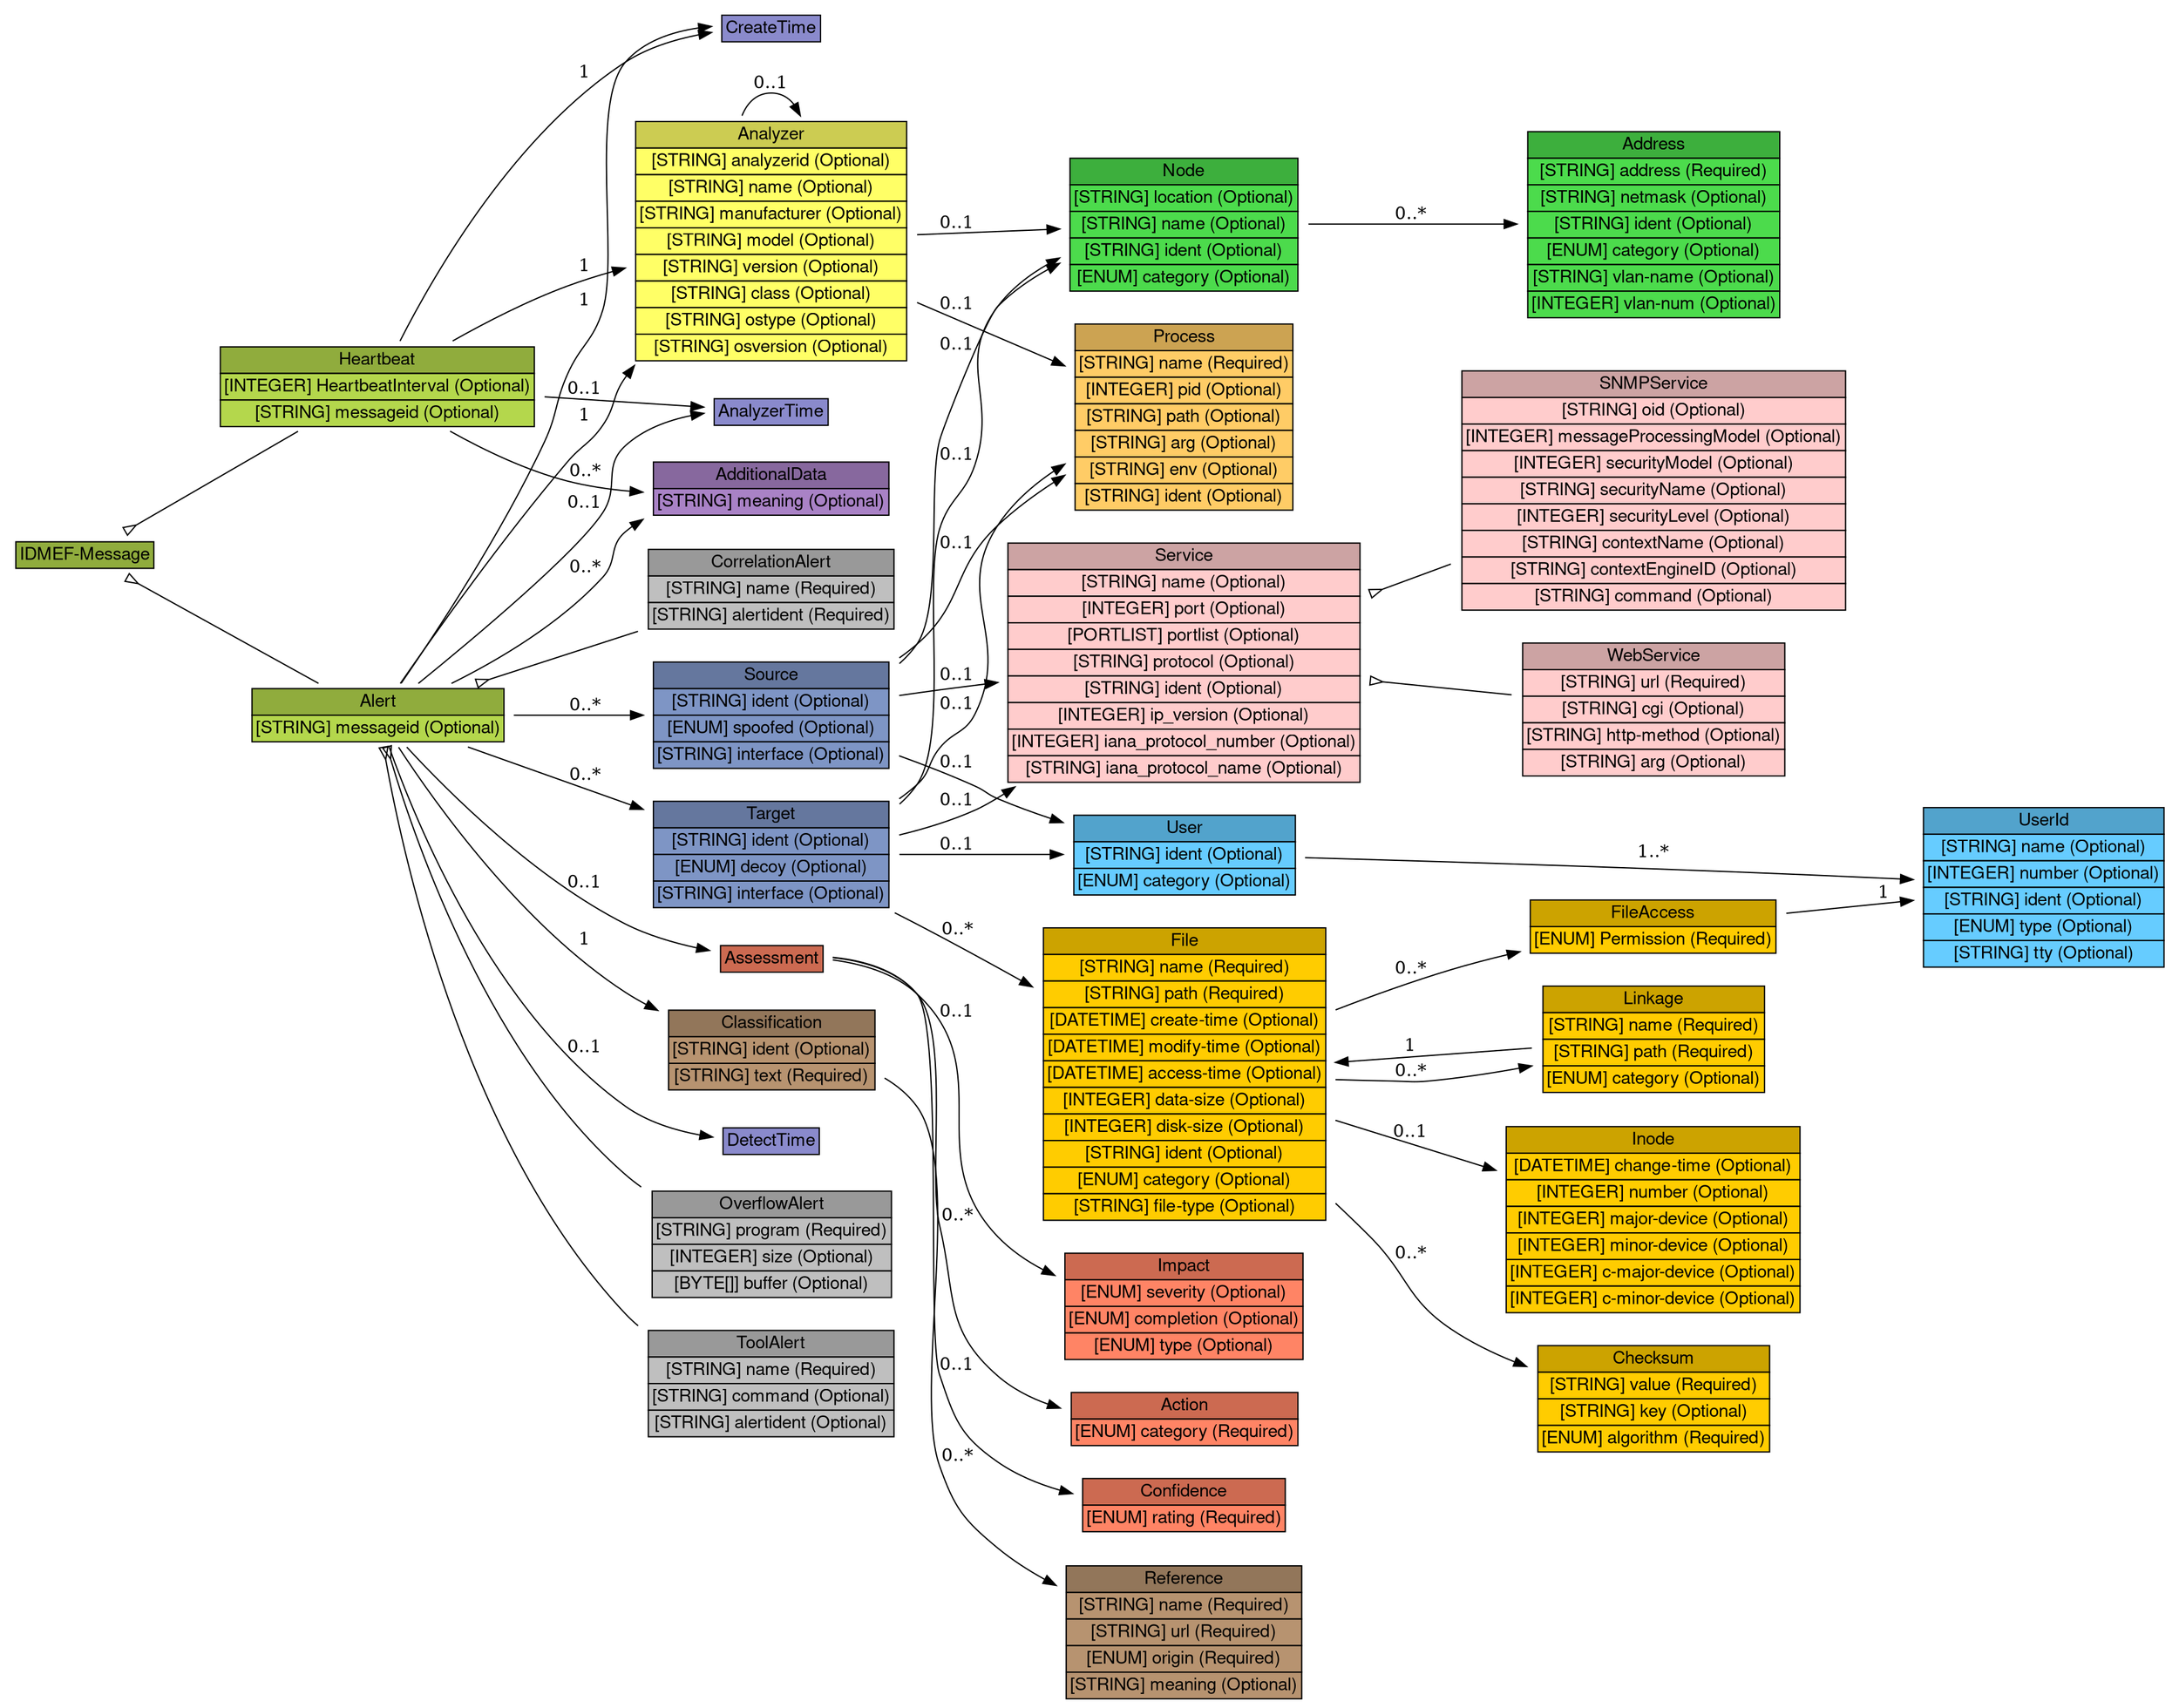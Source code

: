 digraph "IDMEF-Message" {
	graph [bb="0,0,1691,1341.5",
		rankdir=LR
	];
	node [label="\N"];
	"IDMEF-Message"	 [height=0.5,
		label=<<table BORDER="0" CELLBORDER="1" CELLSPACING="0"> <tr> <td BGCOLOR="#90ac3d" HREF="/idmef_parser/IDMEFv1/IDMEF-Message.html" TITLE="All IDMEF messages are instances of the IDMEF-Message class; it is the top-level class of the IDMEF data model, as well as the IDMEF DTD. There are currently two types (subclasses) of IDMEF-Message: Alert and Heartbeat. "><FONT FACE="Nimbus Sans L">IDMEF-Message</FONT></td> </tr>" %</table>>,
		pos="62.5,907.5",
		shape=plaintext,
		width=1.7361];
	Heartbeat	 [height=0.98611,
		label=<<table BORDER="0" CELLBORDER="1" CELLSPACING="0"> <tr> <td BGCOLOR="#90ac3d" HREF="/idmef_parser/IDMEFv1/Heartbeat.html" TITLE="Analyzers use Heartbeat messages to indicate their current status to managers. Heartbeats are intended to be sent in a regular period, say, every ten minutes or every hour. The receipt of a Heartbeat message from an analyzer indicates to the manager that the analyzer is up and running; lack of a Heartbeat message (or more likely, lack of some number of consecutive Heartbeat messages) indicates that the analyzer or its network connection has failed. "><FONT FACE="Nimbus Sans L">Heartbeat</FONT></td> </tr>" %<tr><td BGCOLOR="#b4d74c"  HREF="/idmef_parser/IDMEFv1/Heartbeat.html" TITLE="The interval in seconds at which heartbeats are generated."><FONT FACE="Nimbus Sans L">[INTEGER] HeartbeatInterval (Optional)</FONT></td></tr>%<tr><td BGCOLOR="#b4d74c"  HREF="/idmef_parser/IDMEFv1/Heartbeat.html" TITLE="A unique identifier for the heartbeat; see Section 3.2.9."><FONT FACE="Nimbus Sans L">[STRING] messageid (Optional)</FONT></td></tr>%</table>>,
		pos="293.5,1040.5",
		shape=plaintext,
		width=3.6528];
	"IDMEF-Message" -> Heartbeat	 [arrowtail=invempty,
		dir=back,
		pos="s,94.135,925.71 103.24,930.95 138.74,951.4 190.77,981.35 231.45,1004.8"];
	Alert	 [height=0.69444,
		label=<<table BORDER="0" CELLBORDER="1" CELLSPACING="0"> <tr> <td BGCOLOR="#90ac3d" HREF="/idmef_parser/IDMEFv1/Alert.html" TITLE="Generally, every time an analyzer detects an event that it has been configured to look for, it sends an Alert message to its manager(s). Depending on the analyzer, an Alert message may correspond to a single detected event or multiple detected events. Alerts occur asynchronously in response to outside events. "><FONT FACE="Nimbus Sans L">Alert</FONT></td> </tr>" %<tr><td BGCOLOR="#b4d74c"  HREF="/idmef_parser/IDMEFv1/Alert.html" TITLE="A unique identifier for the alert; see Section 3.2.9."><FONT FACE="Nimbus Sans L">[STRING] messageid (Optional)</FONT></td></tr>%</table>>,
		pos="293.5,780.5",
		shape=plaintext,
		width=2.9861];
	"IDMEF-Message" -> Alert	 [arrowtail=invempty,
		dir=back,
		pos="s,95.597,889.3 104.41,884.46 144.87,862.21 206,828.61 247.72,805.67"];
	Analyzer	 [height=2.7361,
		label=<<table BORDER="0" CELLBORDER="1" CELLSPACING="0"> <tr> <td BGCOLOR="#cccc52" HREF="/idmef_parser/IDMEFv1/Analyzer.html" TITLE="The Analyzer class identifies the analyzer from which the Alert or Heartbeat message originates. Only one analyzer may be encoded for each alert or heartbeat, and that MUST be the analyzer at which the alert or heartbeat originated. Although the IDMEF data model does not prevent the use of hierarchical intrusion detection systems (where alerts get relayed up the tree), it does not provide any way to record the identity of the &quot;relay&quot; analyzers along the path from the originating analyzer to the manager that ultimately receives the alert. "><FONT FACE="Nimbus Sans L">Analyzer</FONT></td> </tr>" %<tr><td BGCOLOR="#FFFF66"  HREF="/idmef_parser/IDMEFv1/Analyzer.html" TITLE="(but see below).  A unique identifier for the analyzer; see Section 3.2.9."><FONT FACE="Nimbus Sans L">[STRING] analyzerid (Optional)</FONT></td></tr>%<tr><td BGCOLOR="#FFFF66"  HREF="/idmef_parser/IDMEFv1/Analyzer.html" TITLE="An explicit name for the analyzer that may be easier to understand than the analyzerid."><FONT FACE="Nimbus Sans L">[STRING] name (Optional)</FONT></td></tr>%<tr><td BGCOLOR="#FFFF66"  HREF="/idmef_parser/IDMEFv1/Analyzer.html" TITLE="The manufacturer of the analyzer software and/or hardware."><FONT FACE="Nimbus Sans L">[STRING] manufacturer (Optional)</FONT></td></tr>%<tr><td BGCOLOR="#FFFF66"  HREF="/idmef_parser/IDMEFv1/Analyzer.html" TITLE="The model name/number of the analyzer software and/or hardware."><FONT FACE="Nimbus Sans L">[STRING] model (Optional)</FONT></td></tr>%<tr><td BGCOLOR="#FFFF66"  HREF="/idmef_parser/IDMEFv1/Analyzer.html" TITLE="The version number of the analyzer software and/or hardware."><FONT FACE="Nimbus Sans L">[STRING] version (Optional)</FONT></td></tr>%<tr><td BGCOLOR="#FFFF66"  HREF="/idmef_parser/IDMEFv1/Analyzer.html" TITLE="The class of analyzer software and/or hardware."><FONT FACE="Nimbus Sans L">[STRING] class (Optional)</FONT></td></tr>%<tr><td BGCOLOR="#FFFF66"  HREF="/idmef_parser/IDMEFv1/Analyzer.html" TITLE="Operating system name.  On POSIX 1003.1 compliant systems, this is the value returned in utsname.sysname by the uname() system call, or the output of the &quot;uname -s&quot; command."><FONT FACE="Nimbus Sans L">[STRING] ostype (Optional)</FONT></td></tr>%<tr><td BGCOLOR="#FFFF66"  HREF="/idmef_parser/IDMEFv1/Analyzer.html" TITLE="Operating system version.  On POSIX 1003.1 compliant systems, this is the value returned in utsname.release by the uname() system call, or the output of the &quot;uname -r&quot; command."><FONT FACE="Nimbus Sans L">[STRING] osversion (Optional)</FONT></td></tr>%</table>>,
		pos="598.5,1155.5",
		shape=plaintext,
		width=3.1806];
	Heartbeat -> Analyzer	 [label=1,
		lp="454.5,1134",
		pos="e,483.7,1132.5 352.23,1076.1 379.15,1091.2 411.92,1107.9 443,1119.5 452.94,1123.2 463.38,1126.6 473.96,1129.7"];
	CreateTime	 [height=0.5,
		label=<<table BORDER="0" CELLBORDER="1" CELLSPACING="0"> <tr> <td BGCOLOR="#8a8acc" HREF="/idmef_parser/IDMEFv1/CreateTime.html" TITLE="The CreateTime class is used to indicate the date and time the alert or heartbeat was created by the analyzer. "><FONT FACE="Nimbus Sans L">CreateTime</FONT></td> </tr>" %</table>>,
		pos="598.5,1323.5",
		shape=plaintext,
		width=1.3056];
	Heartbeat -> CreateTime	 [label=1,
		lp="454.5,1288",
		pos="e,551.27,1319.8 309.79,1076.1 337.34,1132.2 398.58,1240.4 484,1296.5 500.93,1307.6 521.94,1314.2 541.32,1318"];
	AnalyzerTime	 [height=0.5,
		label=<<table BORDER="0" CELLBORDER="1" CELLSPACING="0"> <tr> <td BGCOLOR="#8a8acc" HREF="/idmef_parser/IDMEFv1/AnalyzerTime.html" TITLE="The AnalyzerTime class is used to indicate the current date and time on the analyzer. Its values should be filled in as late as possible in the message transmission process, ideally immediately before placing the message &quot;on the wire&quot;. "><FONT FACE="Nimbus Sans L">AnalyzerTime</FONT></td> </tr>" %</table>>,
		pos="598.5,1020.5",
		shape=plaintext,
		width=1.4722];
	Heartbeat -> AnalyzerTime	 [label="0..1",
		lp="454.5,1038",
		pos="e,545.42,1024 425.06,1031.9 463.32,1029.4 503.38,1026.7 535.34,1024.6"];
	AdditionalData	 [height=0.69444,
		label=<<table BORDER="0" CELLBORDER="1" CELLSPACING="0"> <tr> <td BGCOLOR="#87689e" HREF="/idmef_parser/IDMEFv1/AdditionalData.html" TITLE="The AdditionalData class is used to provide information that cannot be represented by the data model. AdditionalData can be used to provide atomic data (integers, strings, etc.) in cases where only small amounts of additional information need to be sent; it can also be used to extend the data model and the DTD to support the transmission of complex data (such as packet headers). Detailed instructions for extending the data model and the DTD are provided in Section 5. "><FONT FACE="Nimbus Sans L">AdditionalData</FONT></td> </tr>" %<tr><td BGCOLOR="#a982c6"  HREF="/idmef_parser/IDMEFv1/AdditionalData.html" TITLE="A string describing the meaning of the element content. These values will be vendor/implementation dependent; the method for ensuring that managers understand the strings sent by analyzers is outside the scope of this specification.  A list of acceptable meaning keywords is not within the scope of the document, although later versions may undertake to establish such a list."><FONT FACE="Nimbus Sans L">[STRING] meaning (Optional)</FONT></td></tr>%</table>>,
		pos="598.5,959.5",
		shape=plaintext,
		width=2.7917];
	Heartbeat -> AdditionalData	 [label="0..*",
		lp="454.5,973",
		pos="e,497.63,957.14 350.17,1004.9 377.21,989.8 410.66,973.82 443,965.5 457.14,961.86 472.23,959.49 487.25,958.02"];
	Analyzer -> Analyzer	 [label="0..1",
		lp="598.5,1279.5",
		pos="e,621.21,1254.1 575.79,1254.1 580.1,1265 587.67,1272 598.5,1272 605.94,1272 611.85,1268.7 616.21,1263.1"];
	"Node"	 [height=1.5694,
		label=<<table BORDER="0" CELLBORDER="1" CELLSPACING="0"> <tr> <td BGCOLOR="#3daf3d" HREF="/idmef_parser/IDMEFv1/Node.html" TITLE="The Node class is used to identify hosts and other network devices (routers, switches, etc.). "><FONT FACE="Nimbus Sans L">Node</FONT></td> </tr>" %<tr><td BGCOLOR="#4cdb4c"  HREF="/idmef_parser/IDMEFv1/Node.html" TITLE="The location of the equipment."><FONT FACE="Nimbus Sans L">[STRING] location (Optional)</FONT></td></tr>%<tr><td BGCOLOR="#4cdb4c"  HREF="/idmef_parser/IDMEFv1/Node.html" TITLE="The name of the equipment.  This information MUST be provided if no Address information is given."><FONT FACE="Nimbus Sans L">[STRING] name (Optional)</FONT></td></tr>%<tr><td BGCOLOR="#4cdb4c"  HREF="/idmef_parser/IDMEFv1/Node.html" TITLE="A unique identifier for the node; see Section 3.2.9."><FONT FACE="Nimbus Sans L">[STRING] ident (Optional)</FONT></td></tr>%<tr><td BGCOLOR="#4cdb4c"  HREF="/idmef_parser/IDMEFv1/Node.html" TITLE="The &quot;domain&quot; from which the name information was obtained, if relevant.  The permitted values for this attribute are shown in the table below.  The default value is &quot;unknown&quot;. (See also Section 10 for extensions to the table.)"><FONT FACE="Nimbus Sans L">[ENUM] category (Optional)</FONT></td></tr>%</table>>,
		pos="918.5,1168.5",
		shape=plaintext,
		width=2.7083];
	Analyzer -> "Node"	 [label="0..1",
		lp="742.5,1169",
		pos="e,820.8,1164.5 713.12,1160.2 744.92,1161.4 779.33,1162.8 810.72,1164.1"];
	Process	 [height=2.1528,
		label=<<table BORDER="0" CELLBORDER="1" CELLSPACING="0"> <tr> <td BGCOLOR="#cca352" HREF="/idmef_parser/IDMEFv1/Process.html" TITLE="The Process class is used to describe processes being executed on sources, targets, and analyzers. "><FONT FACE="Nimbus Sans L">Process</FONT></td> </tr>" %<tr><td BGCOLOR="#FFCC66"  HREF="/idmef_parser/IDMEFv1/Process.html" TITLE="The name of the program being executed. This is a short name; path and argument information are provided elsewhere."><FONT FACE="Nimbus Sans L">[STRING] name (Required)</FONT></td></tr>%<tr><td BGCOLOR="#FFCC66"  HREF="/idmef_parser/IDMEFv1/Process.html" TITLE="The process identifier of the process."><FONT FACE="Nimbus Sans L">[INTEGER] pid (Optional)</FONT></td></tr>%<tr><td BGCOLOR="#FFCC66"  HREF="/idmef_parser/IDMEFv1/Process.html" TITLE="The full path of the program being executed."><FONT FACE="Nimbus Sans L">[STRING] path (Optional)</FONT></td></tr>%<tr><td BGCOLOR="#FFCC66"  HREF="/idmef_parser/IDMEFv1/Process.html" TITLE="A command-line argument to the program. Multiple arguments may be specified (they are assumed to have occurred in the same order they are provided) with multiple uses of arg."><FONT FACE="Nimbus Sans L">[STRING] arg (Optional)</FONT></td></tr>%<tr><td BGCOLOR="#FFCC66"  HREF="/idmef_parser/IDMEFv1/Process.html" TITLE="An environment string associated with the process; generally of the format &quot;VARIABLE=value&quot;.  Multiple environment strings may be specified with multiple uses of env."><FONT FACE="Nimbus Sans L">[STRING] env (Optional)</FONT></td></tr>%<tr><td BGCOLOR="#FFCC66"  HREF="/idmef_parser/IDMEFv1/Process.html" TITLE="A unique identifier for the process; see Section 3.2.9."><FONT FACE="Nimbus Sans L">[STRING] ident (Optional)</FONT></td></tr>%</table>>,
		pos="918.5,1016.5",
		shape=plaintext,
		width=2.5972];
	Analyzer -> Process	 [label="0..1",
		lp="742.5,1101",
		pos="e,824.93,1057.1 713.12,1105.7 746.5,1091.2 782.75,1075.5 815.38,1061.3"];
	Address	 [height=2.1528,
		label=<<table BORDER="0" CELLBORDER="1" CELLSPACING="0"> <tr> <td BGCOLOR="#3daf3d" HREF="/idmef_parser/IDMEFv1/Address.html" TITLE="The Address class is used to represent network, hardware, and application addresses. "><FONT FACE="Nimbus Sans L">Address</FONT></td> </tr>" %<tr><td BGCOLOR="#4cdb4c"  HREF="/idmef_parser/IDMEFv1/Address.html" TITLE="The address information.  The format of this data is governed by the category attribute."><FONT FACE="Nimbus Sans L">[STRING] address (Required)</FONT></td></tr>%<tr><td BGCOLOR="#4cdb4c"  HREF="/idmef_parser/IDMEFv1/Address.html" TITLE="The network mask for the address, if appropriate."><FONT FACE="Nimbus Sans L">[STRING] netmask (Optional)</FONT></td></tr>%<tr><td BGCOLOR="#4cdb4c"  HREF="/idmef_parser/IDMEFv1/Address.html" TITLE="A unique identifier for the address; see Section 3.2.9."><FONT FACE="Nimbus Sans L">[STRING] ident (Optional)</FONT></td></tr>%<tr><td BGCOLOR="#4cdb4c"  HREF="/idmef_parser/IDMEFv1/Address.html" TITLE="The type of address represented.  The permitted values for this attribute are shown below.  The default value is &quot;unknown&quot;.  (See also Section 10.)"><FONT FACE="Nimbus Sans L">[ENUM] category (Optional)</FONT></td></tr>%<tr><td BGCOLOR="#4cdb4c"  HREF="/idmef_parser/IDMEFv1/Address.html" TITLE="The name of the Virtual LAN to which the address belongs."><FONT FACE="Nimbus Sans L">[STRING] vlan-name (Optional)</FONT></td></tr>%<tr><td BGCOLOR="#4cdb4c"  HREF="/idmef_parser/IDMEFv1/Address.html" TITLE="The number of the Virtual LAN to which the address belongs."><FONT FACE="Nimbus Sans L">[INTEGER] vlan-num (Optional)</FONT></td></tr>%</table>>,
		pos="1283,1168.5",
		shape=plaintext,
		width=2.9861];
	"Node" -> Address	 [label="0..*",
		lp="1094.5,1176",
		pos="e,1175.4,1168.5 1016.2,1168.5 1062.1,1168.5 1117.1,1168.5 1165.3,1168.5"];
	Alert -> Analyzer	 [label=1,
		lp="454.5,1017",
		pos="e,491.02,1056.7 311.92,805.62 339.91,843.68 394.99,918.16 443,980.5 453.04,993.53 457.31,995.53 466,1009.5 475.87,1025.4 473.01,\
1032.4 484,1047.5 484.28,1047.9 484.56,1048.3 484.85,1048.7"];
	Alert -> CreateTime	 [label=1,
		lp="454.5,1108",
		pos="e,551.24,1324.6 311.41,805.74 338.69,845.04 391.08,923.91 425,996.5 435.53,1019 433.88,1026.4 443,1049.5 452.12,1072.6 459.66,1076.5 \
466,1100.5 477.14,1142.8 455.31,1263.5 484,1296.5 498.16,1312.8 520.15,1320.2 541.08,1323.4"];
	Alert -> AnalyzerTime	 [label="0..1",
		lp="454.5,949",
		pos="e,545.23,1018.8 329.43,805.59 368.14,834.33 429.15,884.83 466,941.5 479.33,962 465.85,977.11 484,993.5 498,1006.1 516.81,1013.2 \
535.14,1017"];
	Alert -> AdditionalData	 [label="0..*",
		lp="454.5,897",
		pos="e,497.85,935.19 348.76,805.52 385.64,824.41 433.2,853.25 466,889.5 478,902.76 470.29,914 484,925.5 485.74,926.96 487.55,928.36 489.4,\
929.7"];
	OverflowAlert	 [height=1.2778,
		label=<<table BORDER="0" CELLBORDER="1" CELLSPACING="0"> <tr> <td BGCOLOR="#999999" HREF="/idmef_parser/IDMEFv1/OverflowAlert.html" TITLE="The OverflowAlert carries additional information related to buffer overflow attacks. It is intended to enable an analyzer to provide the details of the overflow attack itself. "><FONT FACE="Nimbus Sans L">OverflowAlert</FONT></td> </tr>" %<tr><td BGCOLOR="#BFBFBF"  HREF="/idmef_parser/IDMEFv1/OverflowAlert.html" TITLE="The program that the overflow attack attempted to run (NOTE: this is not the program that was attacked)."><FONT FACE="Nimbus Sans L">[STRING] program (Required)</FONT></td></tr>%<tr><td BGCOLOR="#BFBFBF"  HREF="/idmef_parser/IDMEFv1/OverflowAlert.html" TITLE="The size, in bytes, of the overflow (i.e., the number of bytes the attacker sent)."><FONT FACE="Nimbus Sans L">[INTEGER] size (Optional)</FONT></td></tr>%<tr><td BGCOLOR="#BFBFBF"  HREF="/idmef_parser/IDMEFv1/OverflowAlert.html" TITLE="Some or all of the overflow data itself (dependent on how much the analyzer can capture)."><FONT FACE="Nimbus Sans L">[BYTE[]] buffer (Optional)</FONT></td></tr>%</table>>,
		pos="598.5,362.5",
		shape=plaintext,
		width=2.8194];
	Alert -> OverflowAlert	 [arrowtail=invempty,
		dir=back,
		pos="s,300.22,755.22 303.07,745.4 324.18,674.21 381.17,511.62 484,417.5 488.07,413.78 492.43,410.26 497,406.94"];
	ToolAlert	 [height=1.2778,
		label=<<table BORDER="0" CELLBORDER="1" CELLSPACING="0"> <tr> <td BGCOLOR="#999999" HREF="/idmef_parser/IDMEFv1/ToolAlert.html" TITLE="The ToolAlert class carries additional information related to the use of attack tools or malevolent programs such as Trojan horses and can be used by the analyzer when it is able to identify these tools. It is intended to group one or more previously-sent alerts together, to say &quot;these alerts were all the result of someone using this tool&quot;. "><FONT FACE="Nimbus Sans L">ToolAlert</FONT></td> </tr>" %<tr><td BGCOLOR="#BFBFBF"  HREF="/idmef_parser/IDMEFv1/ToolAlert.html" TITLE="The reason for grouping the alerts together, for example, the name of a particular tool."><FONT FACE="Nimbus Sans L">[STRING] name (Required)</FONT></td></tr>%<tr><td BGCOLOR="#BFBFBF"  HREF="/idmef_parser/IDMEFv1/ToolAlert.html" TITLE="The command or operation that the tool was asked to perform, for example, a BackOrifice ping."><FONT FACE="Nimbus Sans L">[STRING] command (Optional)</FONT></td></tr>%<tr><td BGCOLOR="#BFBFBF"  HREF="/idmef_parser/IDMEFv1/ToolAlert.html" TITLE="The list of alert identifiers that are related to this alert.  Because alert identifiers are only unique across the alerts sent by a single analyzer, the optional &quot;analyzerid&quot; attribute of &quot;alertident&quot; should be used to identify the analyzer that a particular alert came from.  If the &quot;analyzerid&quot; is not provided, the alert is assumed to have come from the same analyzer that is sending the ToolAlert."><FONT FACE="Nimbus Sans L">[STRING] alertident (Optional)</FONT></td></tr>%</table>>,
		pos="598.5,252.5",
		shape=plaintext,
		width=2.9028];
	Alert -> ToolAlert	 [arrowtail=invempty,
		dir=back,
		pos="s,297.12,755.25 298.76,745.28 313.2,659.81 360.95,438.81 484,307.5 487.09,304.2 490.42,301.08 493.93,298.12"];
	CorrelationAlert	 [height=0.98611,
		label=<<table BORDER="0" CELLBORDER="1" CELLSPACING="0"> <tr> <td BGCOLOR="#999999" HREF="/idmef_parser/IDMEFv1/CorrelationAlert.html" TITLE="The CorrelationAlert class carries additional information related to the correlation of alert information. It is intended to group one or more previously-sent alerts together, to say &quot;these alerts are all related&quot;. "><FONT FACE="Nimbus Sans L">CorrelationAlert</FONT></td> </tr>" %<tr><td BGCOLOR="#BFBFBF"  HREF="/idmef_parser/IDMEFv1/CorrelationAlert.html" TITLE="The reason for grouping the alerts together, for example, a particular correlation method."><FONT FACE="Nimbus Sans L">[STRING] name (Required)</FONT></td></tr>%<tr><td BGCOLOR="#BFBFBF"  HREF="/idmef_parser/IDMEFv1/CorrelationAlert.html" TITLE="The list of alert identifiers that are related to this alert.  Because alert identifiers are only unique across the alerts sent by a single analyzer, the optional &quot;analyzerid&quot; attribute of &quot;alertident&quot; should be used to identify the analyzer that a particular alert came from.  If the &quot;analyzerid&quot; is not provided, the alert is assumed to have come from the same analyzer that is sending the CorrelationAlert."><FONT FACE="Nimbus Sans L">[STRING] alertident (Required)</FONT></td></tr>%</table>>,
		pos="598.5,880.5",
		shape=plaintext,
		width=2.9028];
	Alert -> CorrelationAlert	 [arrowtail=invempty,
		dir=back,
		pos="s,370.07,805.61 379.91,808.83 415.39,820.46 456.78,834.04 493.95,846.22"];
	Classification	 [height=0.98611,
		label=<<table BORDER="0" CELLBORDER="1" CELLSPACING="0"> <tr> <td BGCOLOR="#92765a" HREF="/idmef_parser/IDMEFv1/Classification.html" TITLE="The Classification class provides the &quot;name&quot; of an alert, or other information allowing the manager to determine what it is. This name is chosen by the alert provider. "><FONT FACE="Nimbus Sans L">Classification</FONT></td> </tr>" %<tr><td BGCOLOR="#b79370"  HREF="/idmef_parser/IDMEFv1/Classification.html" TITLE="A unique identifier for this classification; see Section 3.2.9."><FONT FACE="Nimbus Sans L">[STRING] ident (Optional)</FONT></td></tr>%<tr><td BGCOLOR="#b79370"  HREF="/idmef_parser/IDMEFv1/Classification.html" TITLE="A vendor-provided string identifying the Alert message."><FONT FACE="Nimbus Sans L">[STRING] text (Required)</FONT></td></tr>%</table>>,
		pos="598.5,516.5",
		shape=plaintext,
		width=2.4722];
	Alert -> Classification	 [label=1,
		lp="454.5,599",
		pos="e,509.37,546.52 309.36,755.35 338.73,710.61 405.78,616.72 484,561.5 489.15,557.86 494.64,554.47 500.32,551.3"];
	DetectTime	 [height=0.5,
		label=<<table BORDER="0" CELLBORDER="1" CELLSPACING="0"> <tr> <td BGCOLOR="#8a8acc" HREF="/idmef_parser/IDMEFv1/DetectTime.html" TITLE="The DetectTime class is used to indicate the date and time that the event(s) producing an alert was detected by the analyzer. In the case of more than one event, it is the time that the first event was detected. (This may or may not be the same time as CreateTime; analyzers are not required to send alerts immediately upon detection). "><FONT FACE="Nimbus Sans L">DetectTime</FONT></td> </tr>" %</table>>,
		pos="598.5,444.5",
		shape=plaintext,
		width=1.2778];
	Alert -> DetectTime	 [label="0..1",
		lp="454.5,511",
		pos="e,552.44,447.16 301.42,755.44 321.54,696.05 380.5,546.16 484,471.5 500.93,459.28 522.6,452.52 542.52,448.8"];
	Source	 [height=1.2778,
		label=<<table BORDER="0" CELLBORDER="1" CELLSPACING="0"> <tr> <td BGCOLOR="#65779e" HREF="/idmef_parser/IDMEFv1/Source.html" TITLE="The Source class contains information about the possible source(s) of the event(s) that generated an alert. An event may have more than one source (e.g., in a distributed denial-of-service attack). "><FONT FACE="Nimbus Sans L">Source</FONT></td> </tr>" %<tr><td BGCOLOR="#7e95c5"  HREF="/idmef_parser/IDMEFv1/Source.html" TITLE="A unique identifier for this source; see Section 3.2.9."><FONT FACE="Nimbus Sans L">[STRING] ident (Optional)</FONT></td></tr>%<tr><td BGCOLOR="#7e95c5"  HREF="/idmef_parser/IDMEFv1/Source.html" TITLE="An indication of whether the source is, as far as the analyzer can determine, a spoofed address used for hiding the real origin of the attack.  The permitted values for this attribute are shown below.  The default value is &quot;unknown&quot;.  (See also Section 10.)"><FONT FACE="Nimbus Sans L">[ENUM] spoofed (Optional)</FONT></td></tr>%<tr><td BGCOLOR="#7e95c5"  HREF="/idmef_parser/IDMEFv1/Source.html" TITLE="May be used by a network-based analyzer with multiple interfaces to indicate which interface this source was seen on."><FONT FACE="Nimbus Sans L">[STRING] interface (Optional)</FONT></td></tr>%</table>>,
		pos="598.5,780.5",
		shape=plaintext,
		width=2.7778];
	Alert -> Source	 [label="0..*",
		lp="454.5,788",
		pos="e,498.32,780.5 401.03,780.5 429.21,780.5 459.65,780.5 487.98,780.5"];
	Target	 [height=1.2778,
		label=<<table BORDER="0" CELLBORDER="1" CELLSPACING="0"> <tr> <td BGCOLOR="#65779e" HREF="/idmef_parser/IDMEFv1/Target.html" TITLE="The Target class contains information about the possible target(s) of the event(s) that generated an alert. An event may have more than one target (e.g., in the case of a port sweep). "><FONT FACE="Nimbus Sans L">Target</FONT></td> </tr>" %<tr><td BGCOLOR="#7e95c5"  HREF="/idmef_parser/IDMEFv1/Target.html" TITLE="A unique identifier for this target, see Section 3.2.9."><FONT FACE="Nimbus Sans L">[STRING] ident (Optional)</FONT></td></tr>%<tr><td BGCOLOR="#7e95c5"  HREF="/idmef_parser/IDMEFv1/Target.html" TITLE="An indication of whether the target is, as far as the analyzer can determine, a decoy.  The permitted values for this attribute are shown below.  The default value is &quot;unknown&quot;.  (See also Section 10.)"><FONT FACE="Nimbus Sans L">[ENUM] decoy (Optional)</FONT></td></tr>%<tr><td BGCOLOR="#7e95c5"  HREF="/idmef_parser/IDMEFv1/Target.html" TITLE="May be used by a network-based analyzer with multiple interfaces to indicate which interface this target was seen on."><FONT FACE="Nimbus Sans L">[STRING] interface (Optional)</FONT></td></tr>%</table>>,
		pos="598.5,670.5",
		shape=plaintext,
		width=2.7778];
	Alert -> Target	 [label="0..*",
		lp="454.5,733",
		pos="e,498.27,706.65 363.09,755.4 400.28,741.99 446.91,725.17 488.84,710.05"];
	Assessment	 [height=0.5,
		label=<<table BORDER="0" CELLBORDER="1" CELLSPACING="0"> <tr> <td BGCOLOR="#cc6a51" HREF="/idmef_parser/IDMEFv1/Assessment.html" TITLE="The Assessment class is used to provide the analyzer&#39;s assessment of an event -- its impact, actions taken in response, and confidence. "><FONT FACE="Nimbus Sans L">Assessment</FONT></td> </tr>" %</table>>,
		pos="598.5,588.5",
		shape=plaintext,
		width=1.3472];
	Alert -> Assessment	 [label="0..1",
		lp="454.5,644",
		pos="e,549.9,594.63 315.09,755.29 347.82,718.74 413.68,651.46 484,615.5 501.26,606.67 521.47,600.68 540.06,596.63"];
	Reference	 [height=1.5694,
		label=<<table BORDER="0" CELLBORDER="1" CELLSPACING="0"> <tr> <td BGCOLOR="#92765a" HREF="/idmef_parser/IDMEFv1/Reference.html" TITLE="The Reference class provides the &quot;name&quot; of an alert, or other information allowing the manager to determine what it is. "><FONT FACE="Nimbus Sans L">Reference</FONT></td> </tr>" %<tr><td BGCOLOR="#b79370"  HREF="/idmef_parser/IDMEFv1/Reference.html" TITLE="The name of the alert, from one of the origins listed below."><FONT FACE="Nimbus Sans L">[STRING] name (Required)</FONT></td></tr>%<tr><td BGCOLOR="#b79370"  HREF="/idmef_parser/IDMEFv1/Reference.html" TITLE="A URL at which the manager (or the human operator of the manager) can find additional information about the alert.  The document pointed to by the URL may include an in-depth description of the attack, appropriate countermeasures, or other information deemed relevant by the vendor."><FONT FACE="Nimbus Sans L">[STRING] url (Required)</FONT></td></tr>%<tr><td BGCOLOR="#b79370"  HREF="/idmef_parser/IDMEFv1/Reference.html" TITLE="The source from which the name of the alert originates. The permitted values for this attribute are shown below.  The default value is &quot;unknown&quot;.  (See also Section 10.)"><FONT FACE="Nimbus Sans L">[ENUM] origin (Required)</FONT></td></tr>%<tr><td BGCOLOR="#b79370"  HREF="/idmef_parser/IDMEFv1/Reference.html" TITLE="The meaning of the reference, as understood by the alert provider.  This field is only valid if the value of the &lt;origin&gt; attribute is set to &quot;vendor-specific&quot; or &quot;user-specific&quot;."><FONT FACE="Nimbus Sans L">[STRING] meaning (Optional)</FONT></td></tr>%</table>>,
		pos="918.5,56.5",
		shape=plaintext,
		width=2.7917];
	Classification -> Reference	 [label="0..*",
		lp="742.5,197",
		pos="e,817.87,92.07 687.73,493.74 697.51,487.93 706.33,480.65 713,471.5 750,420.76 712.06,249.37 731,189.5 741.53,156.22 745.81,145.58 \
772,122.5 782.97,112.83 795.58,104.36 808.71,96.993"];
	Source -> "Node"	 [label="0..1",
		lp="742.5,1070",
		pos="e,820.9,1138.1 698.71,820.8 704.08,825.49 708.92,830.71 713,836.5 733.73,865.93 722.44,962.53 731,997.5 734,1009.8 763.29,1094.4 \
772,1103.5 783.28,1115.3 797.11,1125.2 811.72,1133.3"];
	Source -> Process	 [label="0..1",
		lp="742.5,914",
		pos="e,824.63,970.48 698.51,824.97 703.6,828.59 708.48,832.43 713,836.5 749.67,869.49 736.61,896.14 772,930.5 785.03,943.15 800.28,954.7 \
815.91,964.93"];
	User	 [height=0.98611,
		label=<<table BORDER="0" CELLBORDER="1" CELLSPACING="0"> <tr> <td BGCOLOR="#52a3cc" HREF="/idmef_parser/IDMEFv1/User.html" TITLE="The User class is used to describe users. It is primarily used as a &quot;container&quot; class for the UserId aggregate class, as shown in Figure 16. "><FONT FACE="Nimbus Sans L">User</FONT></td> </tr>" %<tr><td BGCOLOR="#66CCFF"  HREF="/idmef_parser/IDMEFv1/User.html" TITLE="A unique identifier for the user; see Section 3.2.9."><FONT FACE="Nimbus Sans L">[STRING] ident (Optional)</FONT></td></tr>%<tr><td BGCOLOR="#66CCFF"  HREF="/idmef_parser/IDMEFv1/User.html" TITLE="The type of user represented.  The permitted values for this attribute are shown below.  The default value is &quot;unknown&quot;. (See also Section 10.)"><FONT FACE="Nimbus Sans L">[ENUM] category (Optional)</FONT></td></tr>%</table>>,
		pos="918.5,670.5",
		shape=plaintext,
		width=2.6389];
	Source -> User	 [label="0..1",
		lp="742.5,741",
		pos="e,823.27,695.85 698.59,747.16 717.22,740.19 736.37,732.51 754,724.5 762.33,720.72 763.57,718.06 772,714.5 785.22,708.92 799.38,703.74 \
813.51,699.03"];
	Service	 [height=2.7361,
		label=<<table BORDER="0" CELLBORDER="1" CELLSPACING="0"> <tr> <td BGCOLOR="#cca3a3" HREF="/idmef_parser/IDMEFv1/Service.html" TITLE="The Service class describes network services on sources and targets. It can identify services by name, port, and protocol. When Service occurs as an aggregate class of Source, it is understood that the service is one from which activity of interest is originating; and that the service is &quot;attached&quot; to the Node, Process, and User information also contained in Source. Likewise, when Service occurs as an aggregate class of Target, it is understood that the service is one to which activity of interest is being directed; and that the service is &quot;attached&quot; to the Node, Process, and User information also contained in Target. If Service occurs in both Source and Target, then information in both locations should be the same. If information is the same in both locations and implementers wish to carry it in only one location, they should specify it as an aggregate of the Target class. "><FONT FACE="Nimbus Sans L">Service</FONT></td> </tr>" %<tr><td BGCOLOR="#FFCCCC"  HREF="/idmef_parser/IDMEFv1/Service.html" TITLE="The name of the service.  Whenever possible, the name from the IANA list of well-known ports SHOULD be used."><FONT FACE="Nimbus Sans L">[STRING] name (Optional)</FONT></td></tr>%<tr><td BGCOLOR="#FFCCCC"  HREF="/idmef_parser/IDMEFv1/Service.html" TITLE="The port number being used."><FONT FACE="Nimbus Sans L">[INTEGER] port (Optional)</FONT></td></tr>%<tr><td BGCOLOR="#FFCCCC"  HREF="/idmef_parser/IDMEFv1/Service.html" TITLE="A list of port numbers being used; see Section 3.2.8 for formatting rules.  If a portlist is given, the iana_protocol_number and iana_protocol_name MUST apply to all the elements of the list."><FONT FACE="Nimbus Sans L">[PORTLIST] portlist (Optional)</FONT></td></tr>%<tr><td BGCOLOR="#FFCCCC"  HREF="/idmef_parser/IDMEFv1/Service.html" TITLE="Additional information about the protocol being used.  The intent of the protocol field is to carry additional information related to the protocol being used when the &lt;Service&gt; attributes iana_protocol_number or/and iana_protocol_name are filed."><FONT FACE="Nimbus Sans L">[STRING] protocol (Optional)</FONT></td></tr>%<tr><td BGCOLOR="#FFCCCC"  HREF="/idmef_parser/IDMEFv1/Service.html" TITLE="A unique identifier for the service; see Section 3.2.9."><FONT FACE="Nimbus Sans L">[STRING] ident (Optional)</FONT></td></tr>%<tr><td BGCOLOR="#FFCCCC"  HREF="/idmef_parser/IDMEFv1/Service.html" TITLE="The IP version number."><FONT FACE="Nimbus Sans L">[INTEGER] ip_version (Optional)</FONT></td></tr>%<tr><td BGCOLOR="#FFCCCC"  HREF="/idmef_parser/IDMEFv1/Service.html" TITLE="The IANA protocol number."><FONT FACE="Nimbus Sans L">[INTEGER] iana_protocol_number (Optional)</FONT></td></tr>%<tr><td BGCOLOR="#FFCCCC"  HREF="/idmef_parser/IDMEFv1/Service.html" TITLE="The IANA protocol name."><FONT FACE="Nimbus Sans L">[STRING] iana_protocol_name (Optional)</FONT></td></tr>%</table>>,
		pos="918.5,822.5",
		shape=plaintext,
		width=4.0694];
	Source -> Service	 [label="0..1",
		lp="742.5,811",
		pos="e,771.82,805.76 698.65,795.98 709.56,797.55 720.51,799.09 731,800.5 741.03,801.85 751.37,803.19 761.8,804.5"];
	UserId	 [height=1.8611,
		label=<<table BORDER="0" CELLBORDER="1" CELLSPACING="0"> <tr> <td BGCOLOR="#52a3cc" HREF="/idmef_parser/IDMEFv1/UserId.html" TITLE="The UserId class provides specific information about a user. More than one UserId can be used within the User class to indicate attempts to transition from one user to another, or to provide complete information about a user&#39;s (or process&#39;) privileges. "><FONT FACE="Nimbus Sans L">UserId</FONT></td> </tr>" %<tr><td BGCOLOR="#66CCFF"  HREF="/idmef_parser/IDMEFv1/UserId.html" TITLE="A user or group name."><FONT FACE="Nimbus Sans L">[STRING] name (Optional)</FONT></td></tr>%<tr><td BGCOLOR="#66CCFF"  HREF="/idmef_parser/IDMEFv1/UserId.html" TITLE="A user or group number."><FONT FACE="Nimbus Sans L">[INTEGER] number (Optional)</FONT></td></tr>%<tr><td BGCOLOR="#66CCFF"  HREF="/idmef_parser/IDMEFv1/UserId.html" TITLE="A unique identifier for the user id, see Section 3.2.9."><FONT FACE="Nimbus Sans L">[STRING] ident (Optional)</FONT></td></tr>%<tr><td BGCOLOR="#66CCFF"  HREF="/idmef_parser/IDMEFv1/UserId.html" TITLE="The type of user information represented.  The permitted values for this attribute are shown below.  The default value is &quot;original-user&quot;.  (See also Section 10.)"><FONT FACE="Nimbus Sans L">[ENUM] type (Optional)</FONT></td></tr>%<tr><td BGCOLOR="#66CCFF"  HREF="/idmef_parser/IDMEFv1/UserId.html" TITLE="The tty the user is using."><FONT FACE="Nimbus Sans L">[STRING] tty (Optional)</FONT></td></tr>%</table>>,
		pos="1588.5,644.5",
		shape=plaintext,
		width=2.8472];
	User -> UserId	 [label="1..*",
		lp="1283,672",
		pos="e,1486,650.62 1013.8,667.88 1123.4,664.72 1308.8,658.88 1468,651.5 1470.6,651.38 1473.2,651.26 1475.8,651.13"];
	WebService	 [height=1.5694,
		label=<<table BORDER="0" CELLBORDER="1" CELLSPACING="0"> <tr> <td BGCOLOR="#cca3a3" HREF="/idmef_parser/IDMEFv1/WebService.html" TITLE="The WebService class carries additional information related to web traffic. "><FONT FACE="Nimbus Sans L">WebService</FONT></td> </tr>" %<tr><td BGCOLOR="#FFCCCC"  HREF="/idmef_parser/IDMEFv1/WebService.html" TITLE="The URL in the request."><FONT FACE="Nimbus Sans L">[STRING] url (Required)</FONT></td></tr>%<tr><td BGCOLOR="#FFCCCC"  HREF="/idmef_parser/IDMEFv1/WebService.html" TITLE="The CGI script in the request, without arguments."><FONT FACE="Nimbus Sans L">[STRING] cgi (Optional)</FONT></td></tr>%<tr><td BGCOLOR="#FFCCCC"  HREF="/idmef_parser/IDMEFv1/WebService.html" TITLE="The HTTP method (PUT, GET) used in the request."><FONT FACE="Nimbus Sans L">[STRING] http-method (Optional)</FONT></td></tr>%<tr><td BGCOLOR="#FFCCCC"  HREF="/idmef_parser/IDMEFv1/WebService.html" TITLE="The arguments to the CGI script."><FONT FACE="Nimbus Sans L">[STRING] arg (Optional)</FONT></td></tr>%</table>>,
		pos="1283,785.5",
		shape=plaintext,
		width=3.0694];
	Service -> WebService	 [arrowtail=invempty,
		dir=back,
		pos="s,1065.2,807.61 1075.3,806.58 1108,803.26 1141.9,799.83 1172.5,796.72"];
	SNMPService	 [height=2.7361,
		label=<<table BORDER="0" CELLBORDER="1" CELLSPACING="0"> <tr> <td BGCOLOR="#cca3a3" HREF="/idmef_parser/IDMEFv1/SNMPService.html" TITLE="The SNMPService class carries additional information related to SNMP traffic. The aggregate classes composing SNMPService must be interpreted as described in RFC 3411 [15] and RFC 3584 [16]. "><FONT FACE="Nimbus Sans L">SNMPService</FONT></td> </tr>" %<tr><td BGCOLOR="#FFCCCC"  HREF="/idmef_parser/IDMEFv1/SNMPService.html" TITLE="The object identifier in the request."><FONT FACE="Nimbus Sans L">[STRING] oid (Optional)</FONT></td></tr>%<tr><td BGCOLOR="#FFCCCC"  HREF="/idmef_parser/IDMEFv1/SNMPService.html" TITLE="The SNMP version, typically 0 for SNMPv1, 1 for SNMPv2c, 2 for SNMPv2u and SNMPv2*, and 3 for SNMPv3; see RFC 3411 [15] Section 5 for appropriate values."><FONT FACE="Nimbus Sans L">[INTEGER] messageProcessingModel (Optional)</FONT></td></tr>%<tr><td BGCOLOR="#FFCCCC"  HREF="/idmef_parser/IDMEFv1/SNMPService.html" TITLE="The identification of the security model in use, typically 0 for any, 1 for SNMPv1, 2 for SNMPv2c, and 3 for USM; see RFC 3411 [15] Section 5 for appropriate values."><FONT FACE="Nimbus Sans L">[INTEGER] securityModel (Optional)</FONT></td></tr>%<tr><td BGCOLOR="#FFCCCC"  HREF="/idmef_parser/IDMEFv1/SNMPService.html" TITLE="The object&#39;s security name; see RFC 3411 [15] Section 3.2.2."><FONT FACE="Nimbus Sans L">[STRING] securityName (Optional)</FONT></td></tr>%<tr><td BGCOLOR="#FFCCCC"  HREF="/idmef_parser/IDMEFv1/SNMPService.html" TITLE="The security level of the SNMP request; see RFC 3411 [15] Section 3.4.3."><FONT FACE="Nimbus Sans L">[INTEGER] securityLevel (Optional)</FONT></td></tr>%<tr><td BGCOLOR="#FFCCCC"  HREF="/idmef_parser/IDMEFv1/SNMPService.html" TITLE="The object&#39;s context name; see RFC 3411 [15] Section 3.3.3."><FONT FACE="Nimbus Sans L">[STRING] contextName (Optional)</FONT></td></tr>%<tr><td BGCOLOR="#FFCCCC"  HREF="/idmef_parser/IDMEFv1/SNMPService.html" TITLE="The object&#39;s context engine identifier; see RFC 3411 [15] Section 3.3.2."><FONT FACE="Nimbus Sans L">[STRING] contextEngineID (Optional)</FONT></td></tr>%<tr><td BGCOLOR="#FFCCCC"  HREF="/idmef_parser/IDMEFv1/SNMPService.html" TITLE="The command sent to the SNMP server (GET, SET, etc.)."><FONT FACE="Nimbus Sans L">[STRING] command (Optional)</FONT></td></tr>%</table>>,
		pos="1283,958.5",
		shape=plaintext,
		width=4.4167];
	Service -> SNMPService	 [arrowtail=invempty,
		dir=back,
		pos="s,1065.2,877.23 1074.7,880.79 1091,886.85 1107.5,893.02 1123.8,899.1"];
	Target -> "Node"	 [label="0..1",
		lp="742.5,986",
		pos="e,820.87,1141.7 698.59,709.6 704.02,714.33 708.92,719.61 713,725.5 738.43,762.17 719.98,882.26 731,925.5 737.34,950.38 747,953.8 \
754,978.5 769.31,1032.5 738.12,1058.8 772,1103.5 782.46,1117.3 796.5,1128.3 811.76,1136.9"];
	Target -> Process	 [label="0..1",
		lp="742.5,789",
		pos="e,824.69,978.66 698.66,714.42 703.68,717.9 708.51,721.59 713,725.5 723.89,734.96 722.51,740.84 731,752.5 740.68,765.8 747.66,766.32 \
754,781.5 779.69,843.06 735.44,874.71 772,930.5 783.18,947.57 799.02,961.69 816.18,973.21"];
	Target -> User	 [label="0..1",
		lp="742.5,678",
		pos="e,823.4,670.5 698.87,670.5 735.23,670.5 776.38,670.5 813.15,670.5"];
	Target -> Service	 [label="0..1",
		lp="742.5,713",
		pos="e,785.53,723.83 698.7,686.89 717.51,691.68 736.69,697.77 754,705.5 760.06,708.21 767.94,712.68 776.95,718.33"];
	File	 [height=3.3194,
		label=<<table BORDER="0" CELLBORDER="1" CELLSPACING="0"> <tr> <td BGCOLOR="#cca300" HREF="/idmef_parser/IDMEFv1/File.html" TITLE="The File class provides specific information about a file or other file-like object that has been created, deleted, or modified on the target. The description can provide either the file settings prior to the event or the file settings at the time of the event, as specified using the &quot;category&quot; attribute. "><FONT FACE="Nimbus Sans L">File</FONT></td> </tr>" %<tr><td BGCOLOR="#FFCC00"  HREF="/idmef_parser/IDMEFv1/File.html" TITLE="The name of the file to which the alert applies, not including the path to the file."><FONT FACE="Nimbus Sans L">[STRING] name (Required)</FONT></td></tr>%<tr><td BGCOLOR="#FFCC00"  HREF="/idmef_parser/IDMEFv1/File.html" TITLE="The full path to the file, including the name.  The path name should be represented in as &quot;universal&quot; a manner as possible, to facilitate processing of the alert."><FONT FACE="Nimbus Sans L">[STRING] path (Required)</FONT></td></tr>%<tr><td BGCOLOR="#FFCC00"  HREF="/idmef_parser/IDMEFv1/File.html" TITLE="Time the file was created.  Note that this is *not* the Unix &quot;st_ctime&quot; file attribute (which is not file creation time).  The Unix &quot;st_ctime&quot; attribute is contained in the &quot;Inode&quot; class."><FONT FACE="Nimbus Sans L">[DATETIME] create-time (Optional)</FONT></td></tr>%<tr><td BGCOLOR="#FFCC00"  HREF="/idmef_parser/IDMEFv1/File.html" TITLE="Time the file was last modified."><FONT FACE="Nimbus Sans L">[DATETIME] modify-time (Optional)</FONT></td></tr>%<tr><td BGCOLOR="#FFCC00"  HREF="/idmef_parser/IDMEFv1/File.html" TITLE="Time the file was last accessed."><FONT FACE="Nimbus Sans L">[DATETIME] access-time (Optional)</FONT></td></tr>%<tr><td BGCOLOR="#FFCC00"  HREF="/idmef_parser/IDMEFv1/File.html" TITLE="The size of the data, in bytes.  Typically what is meant when referring to file size.  On Unix UFS file systems, this value corresponds to stat.st_size.  On Windows NTFS, this value corresponds to Valid Data Length (VDL)."><FONT FACE="Nimbus Sans L">[INTEGER] data-size (Optional)</FONT></td></tr>%<tr><td BGCOLOR="#FFCC00"  HREF="/idmef_parser/IDMEFv1/File.html" TITLE="The physical space on disk consumed by the file, in bytes.  On Unix UFS file systems, this value corresponds to 512 * stat.st_blocks.  On Windows NTFS, this value corresponds to End of File (EOF)."><FONT FACE="Nimbus Sans L">[INTEGER] disk-size (Optional)</FONT></td></tr>%<tr><td BGCOLOR="#FFCC00"  HREF="/idmef_parser/IDMEFv1/File.html" TITLE="A unique identifier for this file; see Section 3.2.9."><FONT FACE="Nimbus Sans L">[STRING] ident (Optional)</FONT></td></tr>%<tr><td BGCOLOR="#FFCC00"  HREF="/idmef_parser/IDMEFv1/File.html" TITLE="The type of file system the file resides on.  This attribute governs how path names and other attributes are interpreted."><FONT FACE="Nimbus Sans L">[ENUM] category (Optional)</FONT></td></tr>%<tr><td BGCOLOR="#FFCC00"  HREF="/idmef_parser/IDMEFv1/File.html" TITLE="The type of file, as a mime-type."><FONT FACE="Nimbus Sans L">[STRING] file-type (Optional)</FONT></td></tr>%</table>>,
		pos="918.5,497.5",
		shape=plaintext,
		width=3.2917];
	Target -> File	 [label="0..*",
		lp="742.5,611",
		pos="e,799.79,567.63 695.58,624.48 701.49,621.49 707.34,618.48 713,615.5 738.4,602.13 765.22,587.28 790.8,572.76"];
	FileAccess	 [height=0.69444,
		label=<<table BORDER="0" CELLBORDER="1" CELLSPACING="0"> <tr> <td BGCOLOR="#cca300" HREF="/idmef_parser/IDMEFv1/FileAccess.html" TITLE="The FileAccess class represents the access permissions on a file. The representation is intended to be useful across operating systems. "><FONT FACE="Nimbus Sans L">FileAccess</FONT></td> </tr>" %<tr><td BGCOLOR="#FFCC00"  HREF="/idmef_parser/IDMEFv1/FileAccess.html" TITLE="Level of access allowed.  The permitted values are shown below.  There is no default value.  (See also Section 10.)"><FONT FACE="Nimbus Sans L">[ENUM] Permission (Required)</FONT></td></tr>%</table>>,
		pos="1283,613.5",
		shape=plaintext,
		width=2.9028];
	File -> FileAccess	 [label="0..*",
		lp="1094.5,580",
		pos="e,1178.4,593.78 1037.1,548.77 1065.3,559.84 1095.4,570.81 1124,579.5 1138.3,583.84 1153.5,587.85 1168.5,591.46"];
	Linkage	 [height=1.2778,
		label=<<table BORDER="0" CELLBORDER="1" CELLSPACING="0"> <tr> <td BGCOLOR="#cca300" HREF="/idmef_parser/IDMEFv1/Linkage.html" TITLE="The Linkage class represents file system connections between the file described in the &lt;File&gt; element and other objects in the file system. For example, if the &lt;File&gt; element is a symbolic link or shortcut, then the &lt;Linkage&gt; element should contain the name of the object the link points to. Further information can be provided about the object in the &lt;Linkage&gt; element with another &lt;File&gt; element, if appropriate. "><FONT FACE="Nimbus Sans L">Linkage</FONT></td> </tr>" %<tr><td BGCOLOR="#FFCC00"  HREF="/idmef_parser/IDMEFv1/Linkage.html" TITLE="The name of the file system object, not including the path."><FONT FACE="Nimbus Sans L">[STRING] name (Required)</FONT></td></tr>%<tr><td BGCOLOR="#FFCC00"  HREF="/idmef_parser/IDMEFv1/Linkage.html" TITLE="The full path to the file system object, including the name.  The path name should be represented in as &quot;universal&quot; a manner as possible, to facilitate processing of the alert."><FONT FACE="Nimbus Sans L">[STRING] path (Required)</FONT></td></tr>%<tr><td BGCOLOR="#FFCC00"  HREF="/idmef_parser/IDMEFv1/Linkage.html" TITLE="Section 10.)"><FONT FACE="Nimbus Sans L">[ENUM] category (Optional)</FONT></td></tr>%</table>>,
		pos="1283,524.5",
		shape=plaintext,
		width=2.6389];
	File -> Linkage	 [label="0..*",
		lp="1094.5,499",
		pos="e,1187.9,503.44 1037.1,492.66 1052.5,492.18 1068.1,491.77 1083,491.5 1093.2,491.31 1095.8,490.56 1106,491.5 1129.4,493.66 1154.4,\
497.41 1177.9,501.62"];
	Inode	 [height=2.1528,
		label=<<table BORDER="0" CELLBORDER="1" CELLSPACING="0"> <tr> <td BGCOLOR="#cca300" HREF="/idmef_parser/IDMEFv1/Inode.html" TITLE="The Inode class is used to represent the additional information contained in a Unix file system i-node. "><FONT FACE="Nimbus Sans L">Inode</FONT></td> </tr>" %<tr><td BGCOLOR="#FFCC00"  HREF="/idmef_parser/IDMEFv1/Inode.html" TITLE="The time of the last inode change, given by the st_ctime element of &quot;struct stat&quot;."><FONT FACE="Nimbus Sans L">[DATETIME] change-time (Optional)</FONT></td></tr>%<tr><td BGCOLOR="#FFCC00"  HREF="/idmef_parser/IDMEFv1/Inode.html" TITLE="The inode number."><FONT FACE="Nimbus Sans L">[INTEGER] number (Optional)</FONT></td></tr>%<tr><td BGCOLOR="#FFCC00"  HREF="/idmef_parser/IDMEFv1/Inode.html" TITLE="The major device number of the device the file resides on."><FONT FACE="Nimbus Sans L">[INTEGER] major-device (Optional)</FONT></td></tr>%<tr><td BGCOLOR="#FFCC00"  HREF="/idmef_parser/IDMEFv1/Inode.html" TITLE="The minor device number of the device the file resides on."><FONT FACE="Nimbus Sans L">[INTEGER] minor-device (Optional)</FONT></td></tr>%<tr><td BGCOLOR="#FFCC00"  HREF="/idmef_parser/IDMEFv1/Inode.html" TITLE="The major device of the file itself, if it is a character special device."><FONT FACE="Nimbus Sans L">[INTEGER] c-major-device (Optional)</FONT></td></tr>%<tr><td BGCOLOR="#FFCC00"  HREF="/idmef_parser/IDMEFv1/Inode.html" TITLE="The minor device of the file itself, if it is a character special device."><FONT FACE="Nimbus Sans L">[INTEGER] c-minor-device (Optional)</FONT></td></tr>%</table>>,
		pos="1283,382.5",
		shape=plaintext,
		width=3.4306];
	File -> Inode	 [label="0..1",
		lp="1094.5,451",
		pos="e,1159.5,421.48 1037.1,460.08 1073.1,448.74 1112.8,436.2 1149.7,424.57"];
	Checksum	 [height=1.2778,
		label=<<table BORDER="0" CELLBORDER="1" CELLSPACING="0"> <tr> <td BGCOLOR="#cca300" HREF="/idmef_parser/IDMEFv1/Checksum.html" TITLE="The Checksum class represents checksum information associated with the file. This checksum information can be provided by file integrity checkers, among others. "><FONT FACE="Nimbus Sans L">Checksum</FONT></td> </tr>" %<tr><td BGCOLOR="#FFCC00"  HREF="/idmef_parser/IDMEFv1/Checksum.html" TITLE="The value of the checksum."><FONT FACE="Nimbus Sans L">[STRING] value (Required)</FONT></td></tr>%<tr><td BGCOLOR="#FFCC00"  HREF="/idmef_parser/IDMEFv1/Checksum.html" TITLE="The key to the checksum, if appropriate."><FONT FACE="Nimbus Sans L">[STRING] key (Optional)</FONT></td></tr>%<tr><td BGCOLOR="#FFCC00"  HREF="/idmef_parser/IDMEFv1/Checksum.html" TITLE="default value.  (See also Section 10.)"><FONT FACE="Nimbus Sans L">[ENUM] algorithm (Required)</FONT></td></tr>%</table>>,
		pos="1283,240.5",
		shape=plaintext,
		width=2.75];
	File -> Checksum	 [label="0..*",
		lp="1094.5,353",
		pos="e,1183.8,265.23 1037.3,396.04 1046.8,386.93 1056.2,377.67 1065,368.5 1093.9,338.39 1089.9,319.47 1124,295.5 1139.1,284.88 1156.5,\
276.15 1174.1,269.02"];
	FileAccess -> UserId	 [label=1,
		lp="1464,640",
		pos="e,1486,634.1 1387.7,624.13 1416.1,627.01 1447,630.15 1475.9,633.07"];
	Linkage -> File	 [label=1,
		lp="1094.5,519",
		pos="e,1037.1,506.28 1187.8,517.45 1144.9,514.27 1093.5,510.46 1047.2,507.03"];
	Impact	 [height=1.2778,
		label=<<table BORDER="0" CELLBORDER="1" CELLSPACING="0"> <tr> <td BGCOLOR="#cc6a51" HREF="/idmef_parser/IDMEFv1/Impact.html" TITLE="The Impact class is used to provide the analyzer&#39;s assessment of the impact of the event on the target(s). It is represented in the IDMEF DTD as follows: "><FONT FACE="Nimbus Sans L">Impact</FONT></td> </tr>" %<tr><td BGCOLOR="#ff8465"  HREF="/idmef_parser/IDMEFv1/Impact.html" TITLE="Section 10.)"><FONT FACE="Nimbus Sans L">[ENUM] severity (Optional)</FONT></td></tr>%<tr><td BGCOLOR="#ff8465"  HREF="/idmef_parser/IDMEFv1/Impact.html" TITLE="Section 10.)"><FONT FACE="Nimbus Sans L">[ENUM] completion (Optional)</FONT></td></tr>%<tr><td BGCOLOR="#ff8465"  HREF="/idmef_parser/IDMEFv1/Impact.html" TITLE="value is &quot;other&quot;.  (See also Section 10.)"><FONT FACE="Nimbus Sans L">[ENUM] type (Optional)</FONT></td></tr>%</table>>,
		pos="918.5,313.5",
		shape=plaintext,
		width=2.8333];
	Assessment -> Impact	 [label="0..1",
		lp="742.5,546",
		pos="e,816.49,337.84 647.13,587.31 669.74,584.31 695.43,577.07 713,560.5 777.94,499.24 710.83,433.52 772,368.5 781.98,357.89 794.21,349.31 \
807.31,342.38"];
	Action	 [height=0.69444,
		label=<<table BORDER="0" CELLBORDER="1" CELLSPACING="0"> <tr> <td BGCOLOR="#cc6a51" HREF="/idmef_parser/IDMEFv1/Action.html" TITLE="The Action class is used to describe any actions taken by the analyzer in response to the event. Is is represented in the IDMEF DTD as follows: "><FONT FACE="Nimbus Sans L">Action</FONT></td> </tr>" %<tr><td BGCOLOR="#ff8465"  HREF="/idmef_parser/IDMEFv1/Action.html" TITLE="The default value is &quot;other&quot;.  (See also Section 10.)"><FONT FACE="Nimbus Sans L">[ENUM] category (Required)</FONT></td></tr>%</table>>,
		pos="918.5,224.5",
		shape=plaintext,
		width=2.6944];
	Assessment -> Action	 [label="0..*",
		lp="742.5,385",
		pos="e,821.13,232.66 647.2,588.93 670.53,586.42 696.84,579.13 713,560.5 739.78,529.63 722.29,417.42 731,377.5 742.93,322.85 730.45,295.95 \
772,258.5 783.3,248.32 797.04,241.01 811.52,235.8"];
	Confidence	 [height=0.69444,
		label=<<table BORDER="0" CELLBORDER="1" CELLSPACING="0"> <tr> <td BGCOLOR="#cc6a51" HREF="/idmef_parser/IDMEFv1/Confidence.html" TITLE="The Confidence class is used to represent the analyzer&#39;s best estimate of the validity of its analysis. It is represented in the IDMEF DTD as follows: "><FONT FACE="Nimbus Sans L">Confidence</FONT></td> </tr>" %<tr><td BGCOLOR="#ff8465"  HREF="/idmef_parser/IDMEFv1/Confidence.html" TITLE="also Section 10.)"><FONT FACE="Nimbus Sans L">[ENUM] rating (Required)</FONT></td></tr>%</table>>,
		pos="918.5,156.5",
		shape=plaintext,
		width=2.4444];
	Assessment -> Confidence	 [label="0..1",
		lp="742.5,269",
		pos="e,830.16,164.89 647.2,589.21 670.69,586.8 697.13,579.51 713,560.5 734.33,534.95 721.42,293.37 731,261.5 741.49,226.6 742.72,212.19 \
772,190.5 786.12,180.04 802.94,172.73 820.06,167.64"];
}
